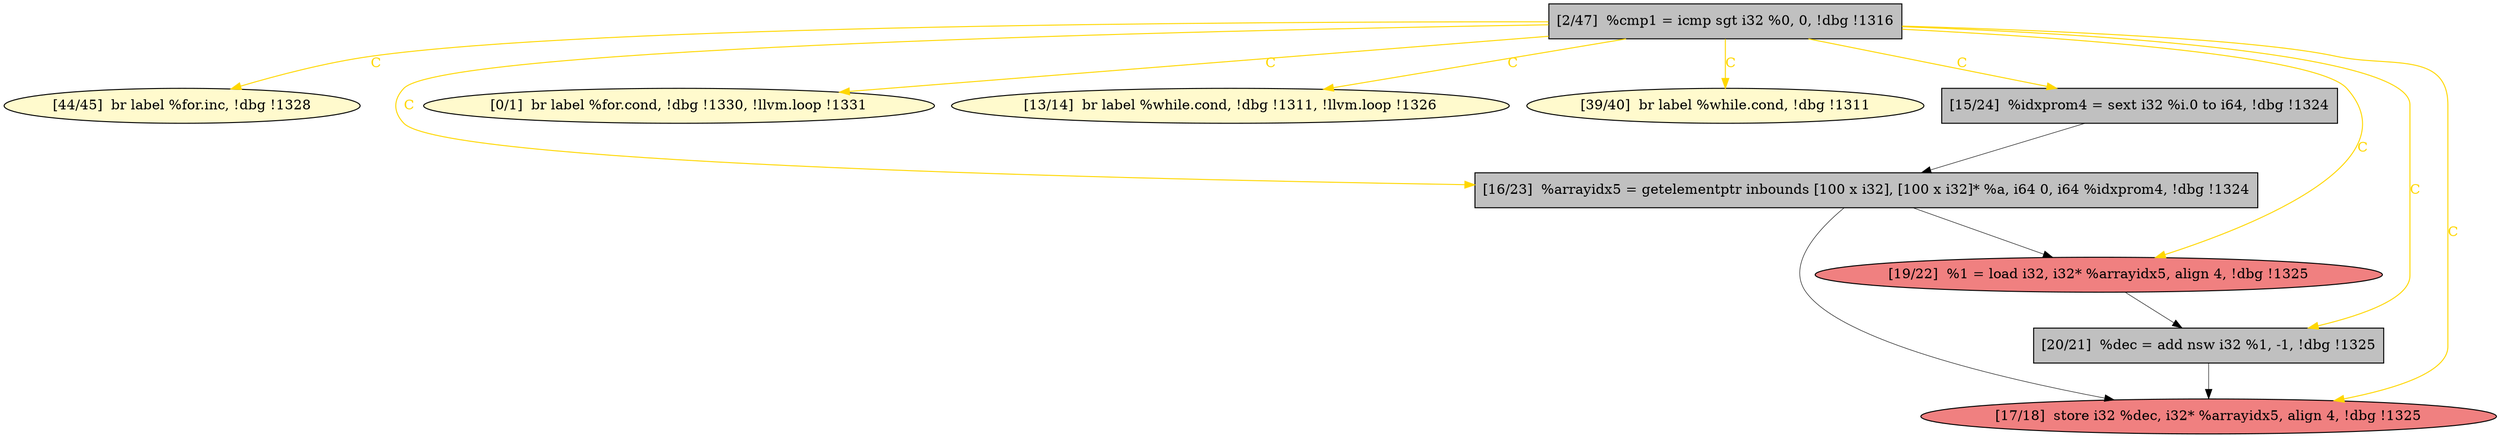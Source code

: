 
digraph G {


node283 [fillcolor=grey,label="[2/47]  %cmp1 = icmp sgt i32 %0, 0, !dbg !1316",shape=rectangle,style=filled ]
node282 [fillcolor=lemonchiffon,label="[44/45]  br label %for.inc, !dbg !1328",shape=ellipse,style=filled ]
node276 [fillcolor=grey,label="[16/23]  %arrayidx5 = getelementptr inbounds [100 x i32], [100 x i32]* %a, i64 0, i64 %idxprom4, !dbg !1324",shape=rectangle,style=filled ]
node281 [fillcolor=lemonchiffon,label="[0/1]  br label %for.cond, !dbg !1330, !llvm.loop !1331",shape=ellipse,style=filled ]
node278 [fillcolor=lemonchiffon,label="[13/14]  br label %while.cond, !dbg !1311, !llvm.loop !1326",shape=ellipse,style=filled ]
node277 [fillcolor=lemonchiffon,label="[39/40]  br label %while.cond, !dbg !1311",shape=ellipse,style=filled ]
node284 [fillcolor=grey,label="[15/24]  %idxprom4 = sext i32 %i.0 to i64, !dbg !1324",shape=rectangle,style=filled ]
node275 [fillcolor=lightcoral,label="[19/22]  %1 = load i32, i32* %arrayidx5, align 4, !dbg !1325",shape=ellipse,style=filled ]
node279 [fillcolor=grey,label="[20/21]  %dec = add nsw i32 %1, -1, !dbg !1325",shape=rectangle,style=filled ]
node280 [fillcolor=lightcoral,label="[17/18]  store i32 %dec, i32* %arrayidx5, align 4, !dbg !1325",shape=ellipse,style=filled ]

node283->node284 [style=solid,color=gold,label="C",penwidth=1.0,fontcolor=gold ]
node283->node280 [style=solid,color=gold,label="C",penwidth=1.0,fontcolor=gold ]
node283->node279 [style=solid,color=gold,label="C",penwidth=1.0,fontcolor=gold ]
node279->node280 [style=solid,color=black,label="",penwidth=0.5,fontcolor=black ]
node283->node275 [style=solid,color=gold,label="C",penwidth=1.0,fontcolor=gold ]
node283->node282 [style=solid,color=gold,label="C",penwidth=1.0,fontcolor=gold ]
node283->node276 [style=solid,color=gold,label="C",penwidth=1.0,fontcolor=gold ]
node283->node281 [style=solid,color=gold,label="C",penwidth=1.0,fontcolor=gold ]
node276->node280 [style=solid,color=black,label="",penwidth=0.5,fontcolor=black ]
node276->node275 [style=solid,color=black,label="",penwidth=0.5,fontcolor=black ]
node275->node279 [style=solid,color=black,label="",penwidth=0.5,fontcolor=black ]
node284->node276 [style=solid,color=black,label="",penwidth=0.5,fontcolor=black ]
node283->node277 [style=solid,color=gold,label="C",penwidth=1.0,fontcolor=gold ]
node283->node278 [style=solid,color=gold,label="C",penwidth=1.0,fontcolor=gold ]


}
